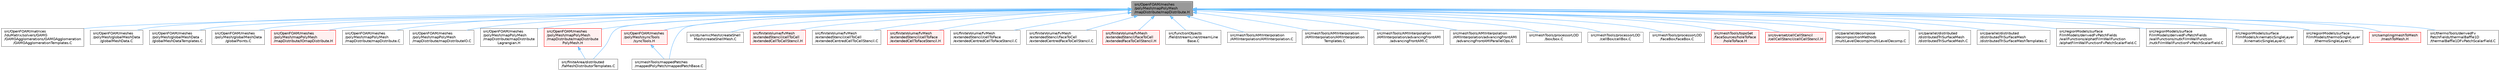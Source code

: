 digraph "src/OpenFOAM/meshes/polyMesh/mapPolyMesh/mapDistribute/mapDistribute.H"
{
 // LATEX_PDF_SIZE
  bgcolor="transparent";
  edge [fontname=Helvetica,fontsize=10,labelfontname=Helvetica,labelfontsize=10];
  node [fontname=Helvetica,fontsize=10,shape=box,height=0.2,width=0.4];
  Node1 [id="Node000001",label="src/OpenFOAM/meshes\l/polyMesh/mapPolyMesh\l/mapDistribute/mapDistribute.H",height=0.2,width=0.4,color="gray40", fillcolor="grey60", style="filled", fontcolor="black",tooltip=" "];
  Node1 -> Node2 [id="edge1_Node000001_Node000002",dir="back",color="steelblue1",style="solid",tooltip=" "];
  Node2 [id="Node000002",label="src/OpenFOAM/matrices\l/lduMatrix/solvers/GAMG\l/GAMGAgglomerations/GAMGAgglomeration\l/GAMGAgglomerationTemplates.C",height=0.2,width=0.4,color="grey40", fillcolor="white", style="filled",URL="$GAMGAgglomerationTemplates_8C.html",tooltip=" "];
  Node1 -> Node3 [id="edge2_Node000001_Node000003",dir="back",color="steelblue1",style="solid",tooltip=" "];
  Node3 [id="Node000003",label="src/OpenFOAM/meshes\l/polyMesh/globalMeshData\l/globalMeshData.C",height=0.2,width=0.4,color="grey40", fillcolor="white", style="filled",URL="$globalMeshData_8C.html",tooltip=" "];
  Node1 -> Node4 [id="edge3_Node000001_Node000004",dir="back",color="steelblue1",style="solid",tooltip=" "];
  Node4 [id="Node000004",label="src/OpenFOAM/meshes\l/polyMesh/globalMeshData\l/globalMeshDataTemplates.C",height=0.2,width=0.4,color="grey40", fillcolor="white", style="filled",URL="$globalMeshDataTemplates_8C.html",tooltip=" "];
  Node1 -> Node5 [id="edge4_Node000001_Node000005",dir="back",color="steelblue1",style="solid",tooltip=" "];
  Node5 [id="Node000005",label="src/OpenFOAM/meshes\l/polyMesh/globalMeshData\l/globalPoints.C",height=0.2,width=0.4,color="grey40", fillcolor="white", style="filled",URL="$globalPoints_8C.html",tooltip=" "];
  Node1 -> Node6 [id="edge5_Node000001_Node000006",dir="back",color="steelblue1",style="solid",tooltip=" "];
  Node6 [id="Node000006",label="src/OpenFOAM/meshes\l/polyMesh/mapPolyMesh\l/mapDistribute/IOmapDistribute.H",height=0.2,width=0.4,color="red", fillcolor="#FFF0F0", style="filled",URL="$IOmapDistribute_8H.html",tooltip=" "];
  Node1 -> Node11 [id="edge6_Node000001_Node000011",dir="back",color="steelblue1",style="solid",tooltip=" "];
  Node11 [id="Node000011",label="src/OpenFOAM/meshes\l/polyMesh/mapPolyMesh\l/mapDistribute/mapDistribute.C",height=0.2,width=0.4,color="grey40", fillcolor="white", style="filled",URL="$mapDistribute_8C.html",tooltip=" "];
  Node1 -> Node12 [id="edge7_Node000001_Node000012",dir="back",color="steelblue1",style="solid",tooltip=" "];
  Node12 [id="Node000012",label="src/OpenFOAM/meshes\l/polyMesh/mapPolyMesh\l/mapDistribute/mapDistributeIO.C",height=0.2,width=0.4,color="grey40", fillcolor="white", style="filled",URL="$mapDistributeIO_8C.html",tooltip=" "];
  Node1 -> Node13 [id="edge8_Node000001_Node000013",dir="back",color="steelblue1",style="solid",tooltip=" "];
  Node13 [id="Node000013",label="src/OpenFOAM/meshes\l/polyMesh/mapPolyMesh\l/mapDistribute/mapDistribute\lLagrangian.H",height=0.2,width=0.4,color="grey40", fillcolor="white", style="filled",URL="$mapDistributeLagrangian_8H.html",tooltip=" "];
  Node1 -> Node14 [id="edge9_Node000001_Node000014",dir="back",color="steelblue1",style="solid",tooltip=" "];
  Node14 [id="Node000014",label="src/OpenFOAM/meshes\l/polyMesh/mapPolyMesh\l/mapDistribute/mapDistribute\lPolyMesh.H",height=0.2,width=0.4,color="red", fillcolor="#FFF0F0", style="filled",URL="$mapDistributePolyMesh_8H.html",tooltip=" "];
  Node14 -> Node50 [id="edge10_Node000014_Node000050",dir="back",color="steelblue1",style="solid",tooltip=" "];
  Node50 [id="Node000050",label="src/finiteArea/distributed\l/faMeshDistributorTemplates.C",height=0.2,width=0.4,color="grey40", fillcolor="white", style="filled",URL="$faMeshDistributorTemplates_8C.html",tooltip=" "];
  Node1 -> Node62 [id="edge11_Node000001_Node000062",dir="back",color="steelblue1",style="solid",tooltip=" "];
  Node62 [id="Node000062",label="src/OpenFOAM/meshes\l/polyMesh/syncTools\l/syncTools.H",height=0.2,width=0.4,color="red", fillcolor="#FFF0F0", style="filled",URL="$syncTools_8H.html",tooltip=" "];
  Node62 -> Node302 [id="edge12_Node000062_Node000302",dir="back",color="steelblue1",style="solid",tooltip=" "];
  Node302 [id="Node000302",label="src/meshTools/mappedPatches\l/mappedPolyPatch/mappedPatchBase.C",height=0.2,width=0.4,color="grey40", fillcolor="white", style="filled",URL="$mappedPatchBase_8C.html",tooltip=" "];
  Node1 -> Node338 [id="edge13_Node000001_Node000338",dir="back",color="steelblue1",style="solid",tooltip=" "];
  Node338 [id="Node000338",label="src/dynamicMesh/createShell\lMesh/createShellMesh.C",height=0.2,width=0.4,color="grey40", fillcolor="white", style="filled",URL="$createShellMesh_8C.html",tooltip=" "];
  Node1 -> Node50 [id="edge14_Node000001_Node000050",dir="back",color="steelblue1",style="solid",tooltip=" "];
  Node1 -> Node339 [id="edge15_Node000001_Node000339",dir="back",color="steelblue1",style="solid",tooltip=" "];
  Node339 [id="Node000339",label="src/finiteVolume/fvMesh\l/extendedStencil/cellToCell\l/extendedCellToCellStencil.H",height=0.2,width=0.4,color="red", fillcolor="#FFF0F0", style="filled",URL="$extendedCellToCellStencil_8H.html",tooltip=" "];
  Node1 -> Node353 [id="edge16_Node000001_Node000353",dir="back",color="steelblue1",style="solid",tooltip=" "];
  Node353 [id="Node000353",label="src/finiteVolume/fvMesh\l/extendedStencil/cellToCell\l/extendedCentredCellToCellStencil.C",height=0.2,width=0.4,color="grey40", fillcolor="white", style="filled",URL="$extendedCentredCellToCellStencil_8C.html",tooltip=" "];
  Node1 -> Node354 [id="edge17_Node000001_Node000354",dir="back",color="steelblue1",style="solid",tooltip=" "];
  Node354 [id="Node000354",label="src/finiteVolume/fvMesh\l/extendedStencil/cellToFace\l/extendedCellToFaceStencil.H",height=0.2,width=0.4,color="red", fillcolor="#FFF0F0", style="filled",URL="$extendedCellToFaceStencil_8H.html",tooltip=" "];
  Node1 -> Node372 [id="edge18_Node000001_Node000372",dir="back",color="steelblue1",style="solid",tooltip=" "];
  Node372 [id="Node000372",label="src/finiteVolume/fvMesh\l/extendedStencil/cellToFace\l/extendedCentredCellToFaceStencil.C",height=0.2,width=0.4,color="grey40", fillcolor="white", style="filled",URL="$extendedCentredCellToFaceStencil_8C.html",tooltip=" "];
  Node1 -> Node391 [id="edge19_Node000001_Node000391",dir="back",color="steelblue1",style="solid",tooltip=" "];
  Node391 [id="Node000391",label="src/finiteVolume/fvMesh\l/extendedStencil/faceToCell\l/extendedCentredFaceToCellStencil.C",height=0.2,width=0.4,color="grey40", fillcolor="white", style="filled",URL="$extendedCentredFaceToCellStencil_8C.html",tooltip=" "];
  Node1 -> Node392 [id="edge20_Node000001_Node000392",dir="back",color="steelblue1",style="solid",tooltip=" "];
  Node392 [id="Node000392",label="src/finiteVolume/fvMesh\l/extendedStencil/faceToCell\l/extendedFaceToCellStencil.H",height=0.2,width=0.4,color="red", fillcolor="#FFF0F0", style="filled",URL="$extendedFaceToCellStencil_8H.html",tooltip=" "];
  Node1 -> Node398 [id="edge21_Node000001_Node000398",dir="back",color="steelblue1",style="solid",tooltip=" "];
  Node398 [id="Node000398",label="src/functionObjects\l/field/streamLine/streamLine\lBase.C",height=0.2,width=0.4,color="grey40", fillcolor="white", style="filled",URL="$streamLineBase_8C.html",tooltip=" "];
  Node1 -> Node399 [id="edge22_Node000001_Node000399",dir="back",color="steelblue1",style="solid",tooltip=" "];
  Node399 [id="Node000399",label="src/meshTools/AMIInterpolation\l/AMIInterpolation/AMIInterpolation.C",height=0.2,width=0.4,color="grey40", fillcolor="white", style="filled",URL="$AMIInterpolation_8C.html",tooltip=" "];
  Node1 -> Node400 [id="edge23_Node000001_Node000400",dir="back",color="steelblue1",style="solid",tooltip=" "];
  Node400 [id="Node000400",label="src/meshTools/AMIInterpolation\l/AMIInterpolation/AMIInterpolation\lTemplates.C",height=0.2,width=0.4,color="grey40", fillcolor="white", style="filled",URL="$AMIInterpolationTemplates_8C.html",tooltip=" "];
  Node1 -> Node401 [id="edge24_Node000001_Node000401",dir="back",color="steelblue1",style="solid",tooltip=" "];
  Node401 [id="Node000401",label="src/meshTools/AMIInterpolation\l/AMIInterpolation/advancingFrontAMI\l/advancingFrontAMI.C",height=0.2,width=0.4,color="grey40", fillcolor="white", style="filled",URL="$advancingFrontAMI_8C.html",tooltip=" "];
  Node1 -> Node402 [id="edge25_Node000001_Node000402",dir="back",color="steelblue1",style="solid",tooltip=" "];
  Node402 [id="Node000402",label="src/meshTools/AMIInterpolation\l/AMIInterpolation/advancingFrontAMI\l/advancingFrontAMIParallelOps.C",height=0.2,width=0.4,color="grey40", fillcolor="white", style="filled",URL="$advancingFrontAMIParallelOps_8C.html",tooltip=" "];
  Node1 -> Node302 [id="edge26_Node000001_Node000302",dir="back",color="steelblue1",style="solid",tooltip=" "];
  Node1 -> Node403 [id="edge27_Node000001_Node000403",dir="back",color="steelblue1",style="solid",tooltip=" "];
  Node403 [id="Node000403",label="src/meshTools/processorLOD\l/box/box.C",height=0.2,width=0.4,color="grey40", fillcolor="white", style="filled",URL="$box_8C.html",tooltip=" "];
  Node1 -> Node404 [id="edge28_Node000001_Node000404",dir="back",color="steelblue1",style="solid",tooltip=" "];
  Node404 [id="Node000404",label="src/meshTools/processorLOD\l/cellBox/cellBox.C",height=0.2,width=0.4,color="grey40", fillcolor="white", style="filled",URL="$cellBox_8C.html",tooltip=" "];
  Node1 -> Node405 [id="edge29_Node000001_Node000405",dir="back",color="steelblue1",style="solid",tooltip=" "];
  Node405 [id="Node000405",label="src/meshTools/processorLOD\l/faceBox/faceBox.C",height=0.2,width=0.4,color="grey40", fillcolor="white", style="filled",URL="$faceBox_8C.html",tooltip=" "];
  Node1 -> Node406 [id="edge30_Node000001_Node000406",dir="back",color="steelblue1",style="solid",tooltip=" "];
  Node406 [id="Node000406",label="src/meshTools/topoSet\l/faceSources/holeToFace\l/holeToFace.H",height=0.2,width=0.4,color="red", fillcolor="#FFF0F0", style="filled",URL="$holeToFace_8H.html",tooltip=" "];
  Node1 -> Node408 [id="edge31_Node000001_Node000408",dir="back",color="steelblue1",style="solid",tooltip=" "];
  Node408 [id="Node000408",label="src/overset/cellCellStencil\l/cellCellStencil/cellCellStencil.H",height=0.2,width=0.4,color="red", fillcolor="#FFF0F0", style="filled",URL="$cellCellStencil_8H.html",tooltip=" "];
  Node1 -> Node420 [id="edge32_Node000001_Node000420",dir="back",color="steelblue1",style="solid",tooltip=" "];
  Node420 [id="Node000420",label="src/parallel/decompose\l/decompositionMethods\l/multiLevelDecomp/multiLevelDecomp.C",height=0.2,width=0.4,color="grey40", fillcolor="white", style="filled",URL="$multiLevelDecomp_8C.html",tooltip=" "];
  Node1 -> Node421 [id="edge33_Node000001_Node000421",dir="back",color="steelblue1",style="solid",tooltip=" "];
  Node421 [id="Node000421",label="src/parallel/distributed\l/distributedTriSurfaceMesh\l/distributedTriSurfaceMesh.C",height=0.2,width=0.4,color="grey40", fillcolor="white", style="filled",URL="$distributedTriSurfaceMesh_8C.html",tooltip=" "];
  Node1 -> Node422 [id="edge34_Node000001_Node000422",dir="back",color="steelblue1",style="solid",tooltip=" "];
  Node422 [id="Node000422",label="src/parallel/distributed\l/distributedTriSurfaceMesh\l/distributedTriSurfaceMeshTemplates.C",height=0.2,width=0.4,color="grey40", fillcolor="white", style="filled",URL="$distributedTriSurfaceMeshTemplates_8C.html",tooltip=" "];
  Node1 -> Node423 [id="edge35_Node000001_Node000423",dir="back",color="steelblue1",style="solid",tooltip=" "];
  Node423 [id="Node000423",label="src/regionModels/surface\lFilmModels/derivedFvPatchFields\l/wallFunctions/alphatFilmWallFunction\l/alphatFilmWallFunctionFvPatchScalarField.C",height=0.2,width=0.4,color="grey40", fillcolor="white", style="filled",URL="$alphatFilmWallFunctionFvPatchScalarField_8C.html",tooltip=" "];
  Node1 -> Node424 [id="edge36_Node000001_Node000424",dir="back",color="steelblue1",style="solid",tooltip=" "];
  Node424 [id="Node000424",label="src/regionModels/surface\lFilmModels/derivedFvPatchFields\l/wallFunctions/nutkFilmWallFunction\l/nutkFilmWallFunctionFvPatchScalarField.C",height=0.2,width=0.4,color="grey40", fillcolor="white", style="filled",URL="$nutkFilmWallFunctionFvPatchScalarField_8C.html",tooltip=" "];
  Node1 -> Node425 [id="edge37_Node000001_Node000425",dir="back",color="steelblue1",style="solid",tooltip=" "];
  Node425 [id="Node000425",label="src/regionModels/surface\lFilmModels/kinematicSingleLayer\l/kinematicSingleLayer.C",height=0.2,width=0.4,color="grey40", fillcolor="white", style="filled",URL="$kinematicSingleLayer_8C.html",tooltip=" "];
  Node1 -> Node426 [id="edge38_Node000001_Node000426",dir="back",color="steelblue1",style="solid",tooltip=" "];
  Node426 [id="Node000426",label="src/regionModels/surface\lFilmModels/thermoSingleLayer\l/thermoSingleLayer.C",height=0.2,width=0.4,color="grey40", fillcolor="white", style="filled",URL="$thermoSingleLayer_8C.html",tooltip=" "];
  Node1 -> Node427 [id="edge39_Node000001_Node000427",dir="back",color="steelblue1",style="solid",tooltip=" "];
  Node427 [id="Node000427",label="src/sampling/meshToMesh\l/meshToMesh.H",height=0.2,width=0.4,color="red", fillcolor="#FFF0F0", style="filled",URL="$meshToMesh_8H.html",tooltip=" "];
  Node1 -> Node451 [id="edge40_Node000001_Node000451",dir="back",color="steelblue1",style="solid",tooltip=" "];
  Node451 [id="Node000451",label="src/thermoTools/derivedFv\lPatchFields/thermalBaffle1D\l/thermalBaffle1DFvPatchScalarField.C",height=0.2,width=0.4,color="grey40", fillcolor="white", style="filled",URL="$thermalBaffle1DFvPatchScalarField_8C.html",tooltip=" "];
}
